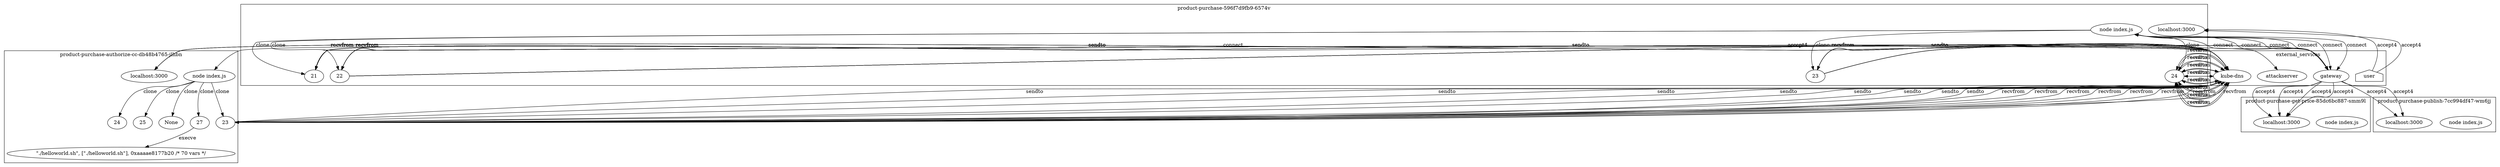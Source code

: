 digraph G {
	subgraph "cluster_ product-purchase-authorize-cc-db48b4765-jlhbn " {
		label=" product-purchase-authorize-cc-db48b4765-jlhbn "
		63897 [label="node index.js"]
		"product-purchase-authorize-cc_localhost_3000" [label="localhost:3000"]
		"product-purchase-authorize-cc_localhost_3000" [label="localhost:3000"]
		63897 -> 68732 [label=clone]
		63897 -> 68749 [label=clone]
		63897 -> 68740 [label=clone]
		63897 -> None [label=clone]
		"product-purchase-authorize-cc_localhost_3000" [label="localhost:3000"]
		"product-purchase-authorize-cc_localhost_3000" [label="localhost:3000"]
		63897 -> 69420 [label=clone]
		68732 [label=23]
		68749 [label=24]
		68740 [label=25]
		69420 [label=27]
		" product-purchase-authorize-cc-db48b4765-jlhbn _./helloworld.sh" [label="\"./helloworld.sh\", [\"./helloworld.sh\"], 0xaaaae8177b20 /* 70 vars */"]
		69420 -> " product-purchase-authorize-cc-db48b4765-jlhbn _./helloworld.sh" [label=execve]
	}
	subgraph "cluster_ product-purchase-596f7d9fb9-6574v " {
		label=" product-purchase-596f7d9fb9-6574v "
		64790 [label="node index.js"]
		"product-purchase_localhost_3000" [label="localhost:3000"]
		"product-purchase_localhost_3000" [label="localhost:3000"]
		64790 -> 68689 [label=clone]
		64790 -> 68686 [label=clone]
		64790 -> 68706 [label=clone]
		64790 -> 68695 [label=clone]
		68689 [label=21]
		68686 [label=22]
		68706 [label=23]
		68695 [label=24]
	}
	subgraph "cluster_ product-purchase-get-price-85dc6bc887-smm9l " {
		label=" product-purchase-get-price-85dc6bc887-smm9l "
		66020 [label="node index.js"]
		"product-purchase-get-price_localhost_3000" [label="localhost:3000"]
		"product-purchase-get-price_localhost_3000" [label="localhost:3000"]
		"product-purchase-get-price_localhost_3000" [label="localhost:3000"]
		"product-purchase-get-price_localhost_3000" [label="localhost:3000"]
	}
	subgraph "cluster_ product-purchase-publish-7cc994df47-wm6jj " {
		label=" product-purchase-publish-7cc994df47-wm6jj "
		67464 [label="node index.js"]
		"product-purchase-publish_localhost_3000" [label="localhost:3000"]
		"product-purchase-publish_localhost_3000" [label="localhost:3000"]
	}
	subgraph cluster_services {
		label=external_services
		user [shape=house]
		"10.107.89.58_8080" -> "product-purchase-authorize-cc_localhost_3000" [label=accept4]
		"10.107.89.58_8080" -> "product-purchase-authorize-cc_localhost_3000" [label=accept4]
		"10.104.133.189_8889" [label=attackserver]
		63897 -> "10.104.133.189_8889" [label=connect dir=both]
		"10.107.89.58_8080" -> "product-purchase-authorize-cc_localhost_3000" [label=accept4]
		"10.107.89.58_8080" -> "product-purchase-authorize-cc_localhost_3000" [label=accept4]
		"10.96.0.10_53" [label="kube-dns"]
		68732 -> "10.96.0.10_53" [label=sendto]
		"10.96.0.10_53" [label="kube-dns"]
		68732 -> "10.96.0.10_53" [label=sendto]
		"10.96.0.10_53" [label="kube-dns"]
		"10.96.0.10_53" -> 68732 [label=recvfrom]
		"10.96.0.10_53" [label="kube-dns"]
		"10.96.0.10_53" -> 68732 [label=recvfrom]
		"10.96.0.10_53" [label="kube-dns"]
		68732 -> "10.96.0.10_53" [label=sendto]
		"10.96.0.10_53" [label="kube-dns"]
		68732 -> "10.96.0.10_53" [label=sendto]
		"10.96.0.10_53" [label="kube-dns"]
		"10.96.0.10_53" -> 68732 [label=recvfrom]
		"10.96.0.10_53" [label="kube-dns"]
		"10.96.0.10_53" -> 68732 [label=recvfrom]
		"10.96.0.10_53" [label="kube-dns"]
		68732 -> "10.96.0.10_53" [label=sendto]
		"10.96.0.10_53" [label="kube-dns"]
		68732 -> "10.96.0.10_53" [label=sendto]
		"10.96.0.10_53" [label="kube-dns"]
		"10.96.0.10_53" -> 68732 [label=recvfrom]
		"10.96.0.10_53" [label="kube-dns"]
		"10.96.0.10_53" -> 68732 [label=recvfrom]
		"10.96.0.10_53" [label="kube-dns"]
		68732 -> "10.96.0.10_53" [label=sendto]
		"10.96.0.10_53" [label="kube-dns"]
		68732 -> "10.96.0.10_53" [label=sendto]
		"10.96.0.10_53" [label="kube-dns"]
		"10.96.0.10_53" -> 68732 [label=recvfrom]
		"10.96.0.10_53" [label="kube-dns"]
		"10.96.0.10_53" -> 68732 [label=recvfrom]
		user -> "product-purchase_localhost_3000" [label=accept4]
		user -> "product-purchase_localhost_3000" [label=accept4]
		"10.107.89.58_8080" [label=gateway]
		64790 -> "10.107.89.58_8080" [label=connect dir=both]
		"10.107.89.58_8080" [label=gateway]
		64790 -> "10.107.89.58_8080" [label=connect dir=both]
		"10.107.89.58_8080" [label=gateway]
		64790 -> "10.107.89.58_8080" [label=connect dir=both]
		"10.107.89.58_8080" [label=gateway]
		64790 -> "10.107.89.58_8080" [label=connect dir=both]
		"10.107.89.58_8080" [label=gateway]
		64790 -> "10.107.89.58_8080" [label=connect dir=both]
		"10.107.89.58_8080" [label=gateway]
		64790 -> "10.107.89.58_8080" [label=connect dir=both]
		"10.96.0.10_53" [label="kube-dns"]
		68689 -> "10.96.0.10_53" [label=sendto]
		"10.96.0.10_53" [label="kube-dns"]
		68689 -> "10.96.0.10_53" [label=sendto]
		"10.96.0.10_53" [label="kube-dns"]
		"10.96.0.10_53" -> 68689 [label=recvfrom]
		"10.96.0.10_53" [label="kube-dns"]
		"10.96.0.10_53" -> 68689 [label=recvfrom]
		"10.96.0.10_53" [label="kube-dns"]
		68689 -> "10.96.0.10_53" [label=sendto]
		"10.96.0.10_53" [label="kube-dns"]
		68689 -> "10.96.0.10_53" [label=sendto]
		"10.96.0.10_53" [label="kube-dns"]
		"10.96.0.10_53" -> 68689 [label=recvfrom]
		"10.96.0.10_53" [label="kube-dns"]
		"10.96.0.10_53" -> 68689 [label=recvfrom]
		"10.96.0.10_53" [label="kube-dns"]
		68689 -> "10.96.0.10_53" [label=sendto]
		"10.96.0.10_53" [label="kube-dns"]
		68689 -> "10.96.0.10_53" [label=sendto]
		"10.96.0.10_53" [label="kube-dns"]
		"10.96.0.10_53" -> 68689 [label=recvfrom]
		"10.96.0.10_53" [label="kube-dns"]
		"10.96.0.10_53" -> 68689 [label=recvfrom]
		"10.96.0.10_53" [label="kube-dns"]
		68689 -> "10.96.0.10_53" [label=sendto]
		"10.96.0.10_53" [label="kube-dns"]
		68689 -> "10.96.0.10_53" [label=sendto]
		"10.96.0.10_53" [label="kube-dns"]
		"10.96.0.10_53" -> 68689 [label=recvfrom]
		"10.96.0.10_53" [label="kube-dns"]
		"10.96.0.10_53" -> 68689 [label=recvfrom]
		"10.96.0.10_53" [label="kube-dns"]
		68689 -> "10.96.0.10_53" [label=sendto]
		"10.96.0.10_53" [label="kube-dns"]
		68689 -> "10.96.0.10_53" [label=sendto]
		"10.96.0.10_53" [label="kube-dns"]
		"10.96.0.10_53" -> 68689 [label=recvfrom]
		"10.96.0.10_53" [label="kube-dns"]
		"10.96.0.10_53" -> 68689 [label=recvfrom]
		"10.96.0.10_53" [label="kube-dns"]
		68689 -> "10.96.0.10_53" [label=sendto]
		"10.96.0.10_53" [label="kube-dns"]
		68689 -> "10.96.0.10_53" [label=sendto]
		"10.96.0.10_53" [label="kube-dns"]
		"10.96.0.10_53" -> 68689 [label=recvfrom]
		"10.96.0.10_53" [label="kube-dns"]
		"10.96.0.10_53" -> 68689 [label=recvfrom]
		"10.96.0.10_53" [label="kube-dns"]
		68689 -> "10.96.0.10_53" [label=sendto]
		"10.96.0.10_53" [label="kube-dns"]
		68689 -> "10.96.0.10_53" [label=sendto]
		"10.96.0.10_53" [label="kube-dns"]
		"10.96.0.10_53" -> 68689 [label=recvfrom]
		"10.96.0.10_53" [label="kube-dns"]
		"10.96.0.10_53" -> 68689 [label=recvfrom]
		"10.96.0.10_53" [label="kube-dns"]
		68689 -> "10.96.0.10_53" [label=sendto]
		"10.96.0.10_53" [label="kube-dns"]
		68689 -> "10.96.0.10_53" [label=sendto]
		"10.96.0.10_53" [label="kube-dns"]
		"10.96.0.10_53" -> 68689 [label=recvfrom]
		"10.96.0.10_53" [label="kube-dns"]
		"10.96.0.10_53" -> 68689 [label=recvfrom]
		"10.96.0.10_53" [label="kube-dns"]
		68686 -> "10.96.0.10_53" [label=sendto]
		"10.96.0.10_53" [label="kube-dns"]
		68686 -> "10.96.0.10_53" [label=sendto]
		"10.96.0.10_53" [label="kube-dns"]
		"10.96.0.10_53" -> 68686 [label=recvfrom]
		"10.96.0.10_53" [label="kube-dns"]
		"10.96.0.10_53" -> 68686 [label=recvfrom]
		"10.96.0.10_53" [label="kube-dns"]
		68686 -> "10.96.0.10_53" [label=sendto]
		"10.96.0.10_53" [label="kube-dns"]
		68686 -> "10.96.0.10_53" [label=sendto]
		"10.96.0.10_53" [label="kube-dns"]
		"10.96.0.10_53" -> 68686 [label=recvfrom]
		"10.96.0.10_53" [label="kube-dns"]
		"10.96.0.10_53" -> 68686 [label=recvfrom]
		"10.96.0.10_53" [label="kube-dns"]
		68686 -> "10.96.0.10_53" [label=sendto]
		"10.96.0.10_53" [label="kube-dns"]
		68686 -> "10.96.0.10_53" [label=sendto]
		"10.96.0.10_53" [label="kube-dns"]
		"10.96.0.10_53" -> 68686 [label=recvfrom]
		"10.96.0.10_53" [label="kube-dns"]
		"10.96.0.10_53" -> 68686 [label=recvfrom]
		"10.96.0.10_53" [label="kube-dns"]
		68686 -> "10.96.0.10_53" [label=sendto]
		"10.96.0.10_53" [label="kube-dns"]
		68686 -> "10.96.0.10_53" [label=sendto]
		"10.96.0.10_53" [label="kube-dns"]
		"10.96.0.10_53" -> 68686 [label=recvfrom]
		"10.96.0.10_53" [label="kube-dns"]
		"10.96.0.10_53" -> 68686 [label=recvfrom]
		"10.96.0.10_53" [label="kube-dns"]
		68686 -> "10.96.0.10_53" [label=sendto]
		"10.96.0.10_53" [label="kube-dns"]
		68686 -> "10.96.0.10_53" [label=sendto]
		"10.96.0.10_53" [label="kube-dns"]
		"10.96.0.10_53" -> 68686 [label=recvfrom]
		"10.96.0.10_53" [label="kube-dns"]
		"10.96.0.10_53" -> 68686 [label=recvfrom]
		"10.96.0.10_53" [label="kube-dns"]
		68686 -> "10.96.0.10_53" [label=sendto]
		"10.96.0.10_53" [label="kube-dns"]
		68686 -> "10.96.0.10_53" [label=sendto]
		"10.96.0.10_53" [label="kube-dns"]
		"10.96.0.10_53" -> 68686 [label=recvfrom]
		"10.96.0.10_53" [label="kube-dns"]
		"10.96.0.10_53" -> 68686 [label=recvfrom]
		"10.96.0.10_53" [label="kube-dns"]
		68686 -> "10.96.0.10_53" [label=sendto]
		"10.96.0.10_53" [label="kube-dns"]
		68686 -> "10.96.0.10_53" [label=sendto]
		"10.96.0.10_53" [label="kube-dns"]
		"10.96.0.10_53" -> 68686 [label=recvfrom]
		"10.96.0.10_53" [label="kube-dns"]
		"10.96.0.10_53" -> 68686 [label=recvfrom]
		"10.96.0.10_53" [label="kube-dns"]
		68686 -> "10.96.0.10_53" [label=sendto]
		"10.96.0.10_53" [label="kube-dns"]
		68686 -> "10.96.0.10_53" [label=sendto]
		"10.96.0.10_53" [label="kube-dns"]
		"10.96.0.10_53" -> 68686 [label=recvfrom]
		"10.96.0.10_53" [label="kube-dns"]
		"10.96.0.10_53" -> 68686 [label=recvfrom]
		"10.96.0.10_53" [label="kube-dns"]
		68706 -> "10.96.0.10_53" [label=sendto]
		"10.96.0.10_53" [label="kube-dns"]
		68706 -> "10.96.0.10_53" [label=sendto]
		"10.96.0.10_53" [label="kube-dns"]
		"10.96.0.10_53" -> 68706 [label=recvfrom]
		"10.96.0.10_53" [label="kube-dns"]
		"10.96.0.10_53" -> 68706 [label=recvfrom]
		"10.96.0.10_53" [label="kube-dns"]
		68706 -> "10.96.0.10_53" [label=sendto]
		"10.96.0.10_53" [label="kube-dns"]
		68706 -> "10.96.0.10_53" [label=sendto]
		"10.96.0.10_53" [label="kube-dns"]
		"10.96.0.10_53" -> 68706 [label=recvfrom]
		"10.96.0.10_53" [label="kube-dns"]
		"10.96.0.10_53" -> 68706 [label=recvfrom]
		"10.96.0.10_53" [label="kube-dns"]
		68706 -> "10.96.0.10_53" [label=sendto]
		"10.96.0.10_53" [label="kube-dns"]
		68706 -> "10.96.0.10_53" [label=sendto]
		"10.96.0.10_53" [label="kube-dns"]
		"10.96.0.10_53" -> 68706 [label=recvfrom]
		"10.96.0.10_53" [label="kube-dns"]
		"10.96.0.10_53" -> 68706 [label=recvfrom]
		"10.96.0.10_53" [label="kube-dns"]
		68706 -> "10.96.0.10_53" [label=sendto]
		"10.96.0.10_53" [label="kube-dns"]
		68706 -> "10.96.0.10_53" [label=sendto]
		"10.96.0.10_53" [label="kube-dns"]
		"10.96.0.10_53" -> 68706 [label=recvfrom]
		"10.96.0.10_53" [label="kube-dns"]
		"10.96.0.10_53" -> 68706 [label=recvfrom]
		"10.96.0.10_53" [label="kube-dns"]
		68695 -> "10.96.0.10_53" [label=sendto]
		"10.96.0.10_53" [label="kube-dns"]
		68695 -> "10.96.0.10_53" [label=sendto]
		"10.96.0.10_53" [label="kube-dns"]
		"10.96.0.10_53" -> 68695 [label=recvfrom]
		"10.96.0.10_53" [label="kube-dns"]
		"10.96.0.10_53" -> 68695 [label=recvfrom]
		"10.96.0.10_53" [label="kube-dns"]
		68695 -> "10.96.0.10_53" [label=sendto]
		"10.96.0.10_53" [label="kube-dns"]
		68695 -> "10.96.0.10_53" [label=sendto]
		"10.96.0.10_53" [label="kube-dns"]
		"10.96.0.10_53" -> 68695 [label=recvfrom]
		"10.96.0.10_53" [label="kube-dns"]
		"10.96.0.10_53" -> 68695 [label=recvfrom]
		"10.96.0.10_53" [label="kube-dns"]
		68695 -> "10.96.0.10_53" [label=sendto]
		"10.96.0.10_53" [label="kube-dns"]
		68695 -> "10.96.0.10_53" [label=sendto]
		"10.96.0.10_53" [label="kube-dns"]
		"10.96.0.10_53" -> 68695 [label=recvfrom]
		"10.96.0.10_53" [label="kube-dns"]
		"10.96.0.10_53" -> 68695 [label=recvfrom]
		"10.96.0.10_53" [label="kube-dns"]
		68695 -> "10.96.0.10_53" [label=sendto]
		"10.96.0.10_53" [label="kube-dns"]
		68695 -> "10.96.0.10_53" [label=sendto]
		"10.96.0.10_53" [label="kube-dns"]
		"10.96.0.10_53" -> 68695 [label=recvfrom]
		"10.96.0.10_53" [label="kube-dns"]
		"10.96.0.10_53" -> 68695 [label=recvfrom]
		"10.107.89.58_8080" -> "product-purchase-get-price_localhost_3000" [label=accept4]
		"10.107.89.58_8080" -> "product-purchase-get-price_localhost_3000" [label=accept4]
		"10.107.89.58_8080" -> "product-purchase-get-price_localhost_3000" [label=accept4]
		"10.107.89.58_8080" -> "product-purchase-get-price_localhost_3000" [label=accept4]
		"10.107.89.58_8080" -> "product-purchase-publish_localhost_3000" [label=accept4]
		"10.107.89.58_8080" -> "product-purchase-publish_localhost_3000" [label=accept4]
	}
}
